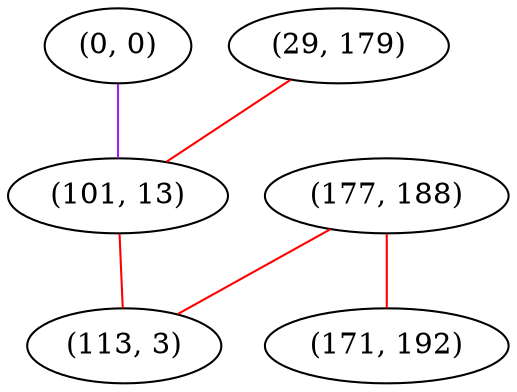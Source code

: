 graph "" {
"(0, 0)";
"(177, 188)";
"(29, 179)";
"(101, 13)";
"(171, 192)";
"(113, 3)";
"(0, 0)" -- "(101, 13)"  [color=purple, key=0, weight=4];
"(177, 188)" -- "(171, 192)"  [color=red, key=0, weight=1];
"(177, 188)" -- "(113, 3)"  [color=red, key=0, weight=1];
"(29, 179)" -- "(101, 13)"  [color=red, key=0, weight=1];
"(101, 13)" -- "(113, 3)"  [color=red, key=0, weight=1];
}
